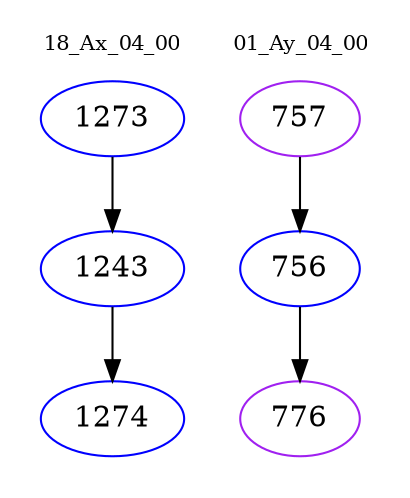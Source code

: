 digraph{
subgraph cluster_0 {
color = white
label = "18_Ax_04_00";
fontsize=10;
T0_1273 [label="1273", color="blue"]
T0_1273 -> T0_1243 [color="black"]
T0_1243 [label="1243", color="blue"]
T0_1243 -> T0_1274 [color="black"]
T0_1274 [label="1274", color="blue"]
}
subgraph cluster_1 {
color = white
label = "01_Ay_04_00";
fontsize=10;
T1_757 [label="757", color="purple"]
T1_757 -> T1_756 [color="black"]
T1_756 [label="756", color="blue"]
T1_756 -> T1_776 [color="black"]
T1_776 [label="776", color="purple"]
}
}
